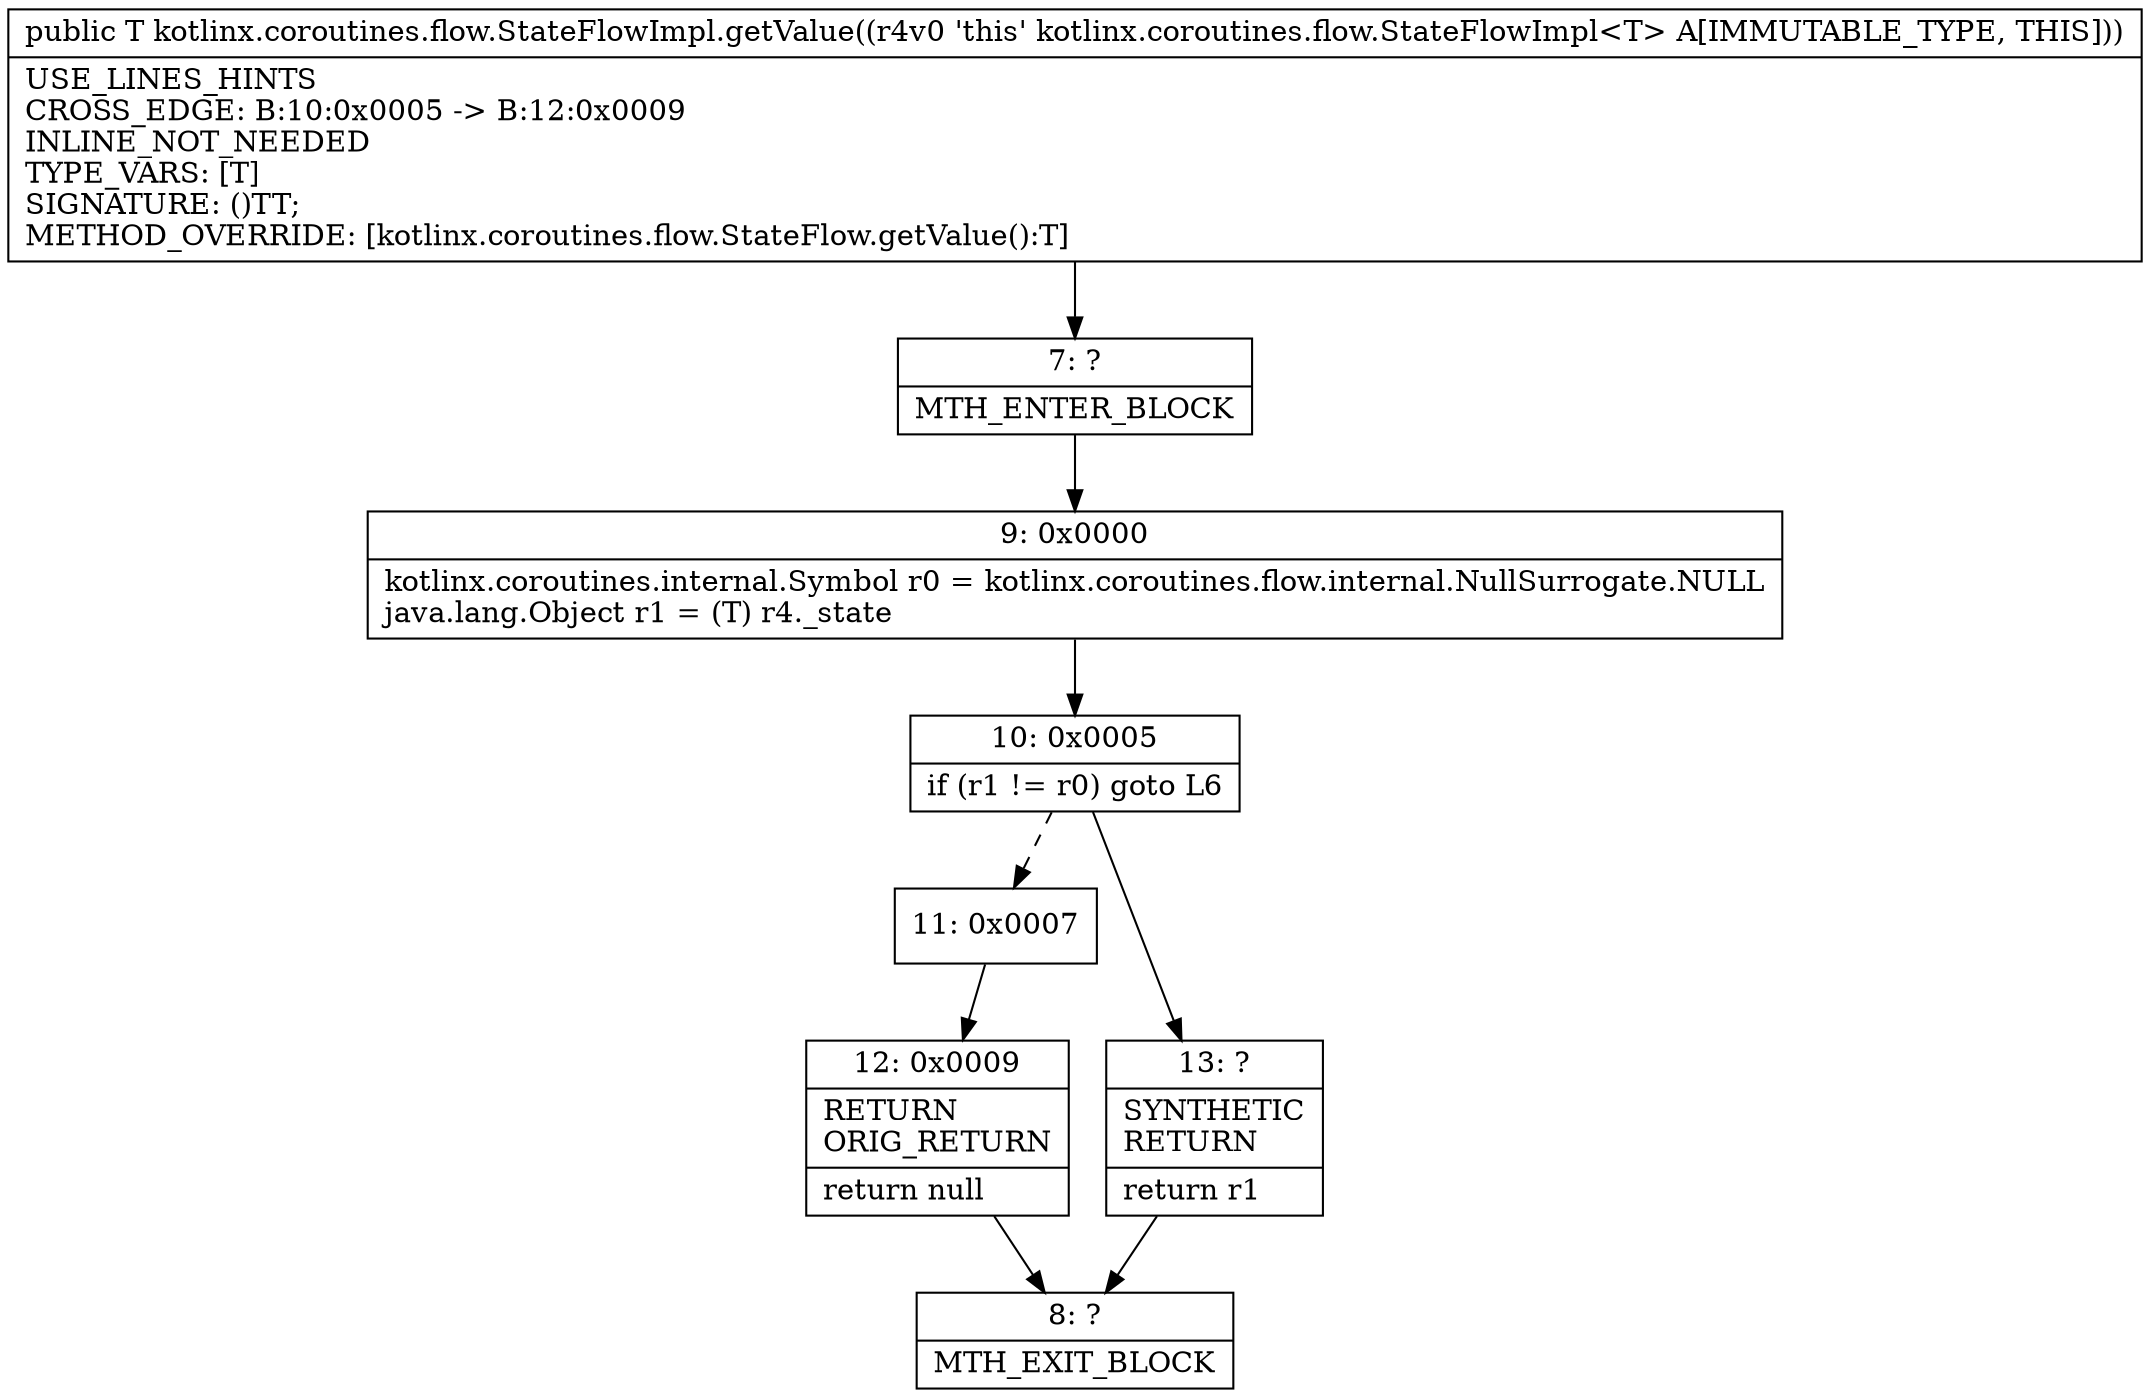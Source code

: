 digraph "CFG forkotlinx.coroutines.flow.StateFlowImpl.getValue()Ljava\/lang\/Object;" {
Node_7 [shape=record,label="{7\:\ ?|MTH_ENTER_BLOCK\l}"];
Node_9 [shape=record,label="{9\:\ 0x0000|kotlinx.coroutines.internal.Symbol r0 = kotlinx.coroutines.flow.internal.NullSurrogate.NULL\ljava.lang.Object r1 = (T) r4._state\l}"];
Node_10 [shape=record,label="{10\:\ 0x0005|if (r1 != r0) goto L6\l}"];
Node_11 [shape=record,label="{11\:\ 0x0007}"];
Node_12 [shape=record,label="{12\:\ 0x0009|RETURN\lORIG_RETURN\l|return null\l}"];
Node_8 [shape=record,label="{8\:\ ?|MTH_EXIT_BLOCK\l}"];
Node_13 [shape=record,label="{13\:\ ?|SYNTHETIC\lRETURN\l|return r1\l}"];
MethodNode[shape=record,label="{public T kotlinx.coroutines.flow.StateFlowImpl.getValue((r4v0 'this' kotlinx.coroutines.flow.StateFlowImpl\<T\> A[IMMUTABLE_TYPE, THIS]))  | USE_LINES_HINTS\lCROSS_EDGE: B:10:0x0005 \-\> B:12:0x0009\lINLINE_NOT_NEEDED\lTYPE_VARS: [T]\lSIGNATURE: ()TT;\lMETHOD_OVERRIDE: [kotlinx.coroutines.flow.StateFlow.getValue():T]\l}"];
MethodNode -> Node_7;Node_7 -> Node_9;
Node_9 -> Node_10;
Node_10 -> Node_11[style=dashed];
Node_10 -> Node_13;
Node_11 -> Node_12;
Node_12 -> Node_8;
Node_13 -> Node_8;
}

